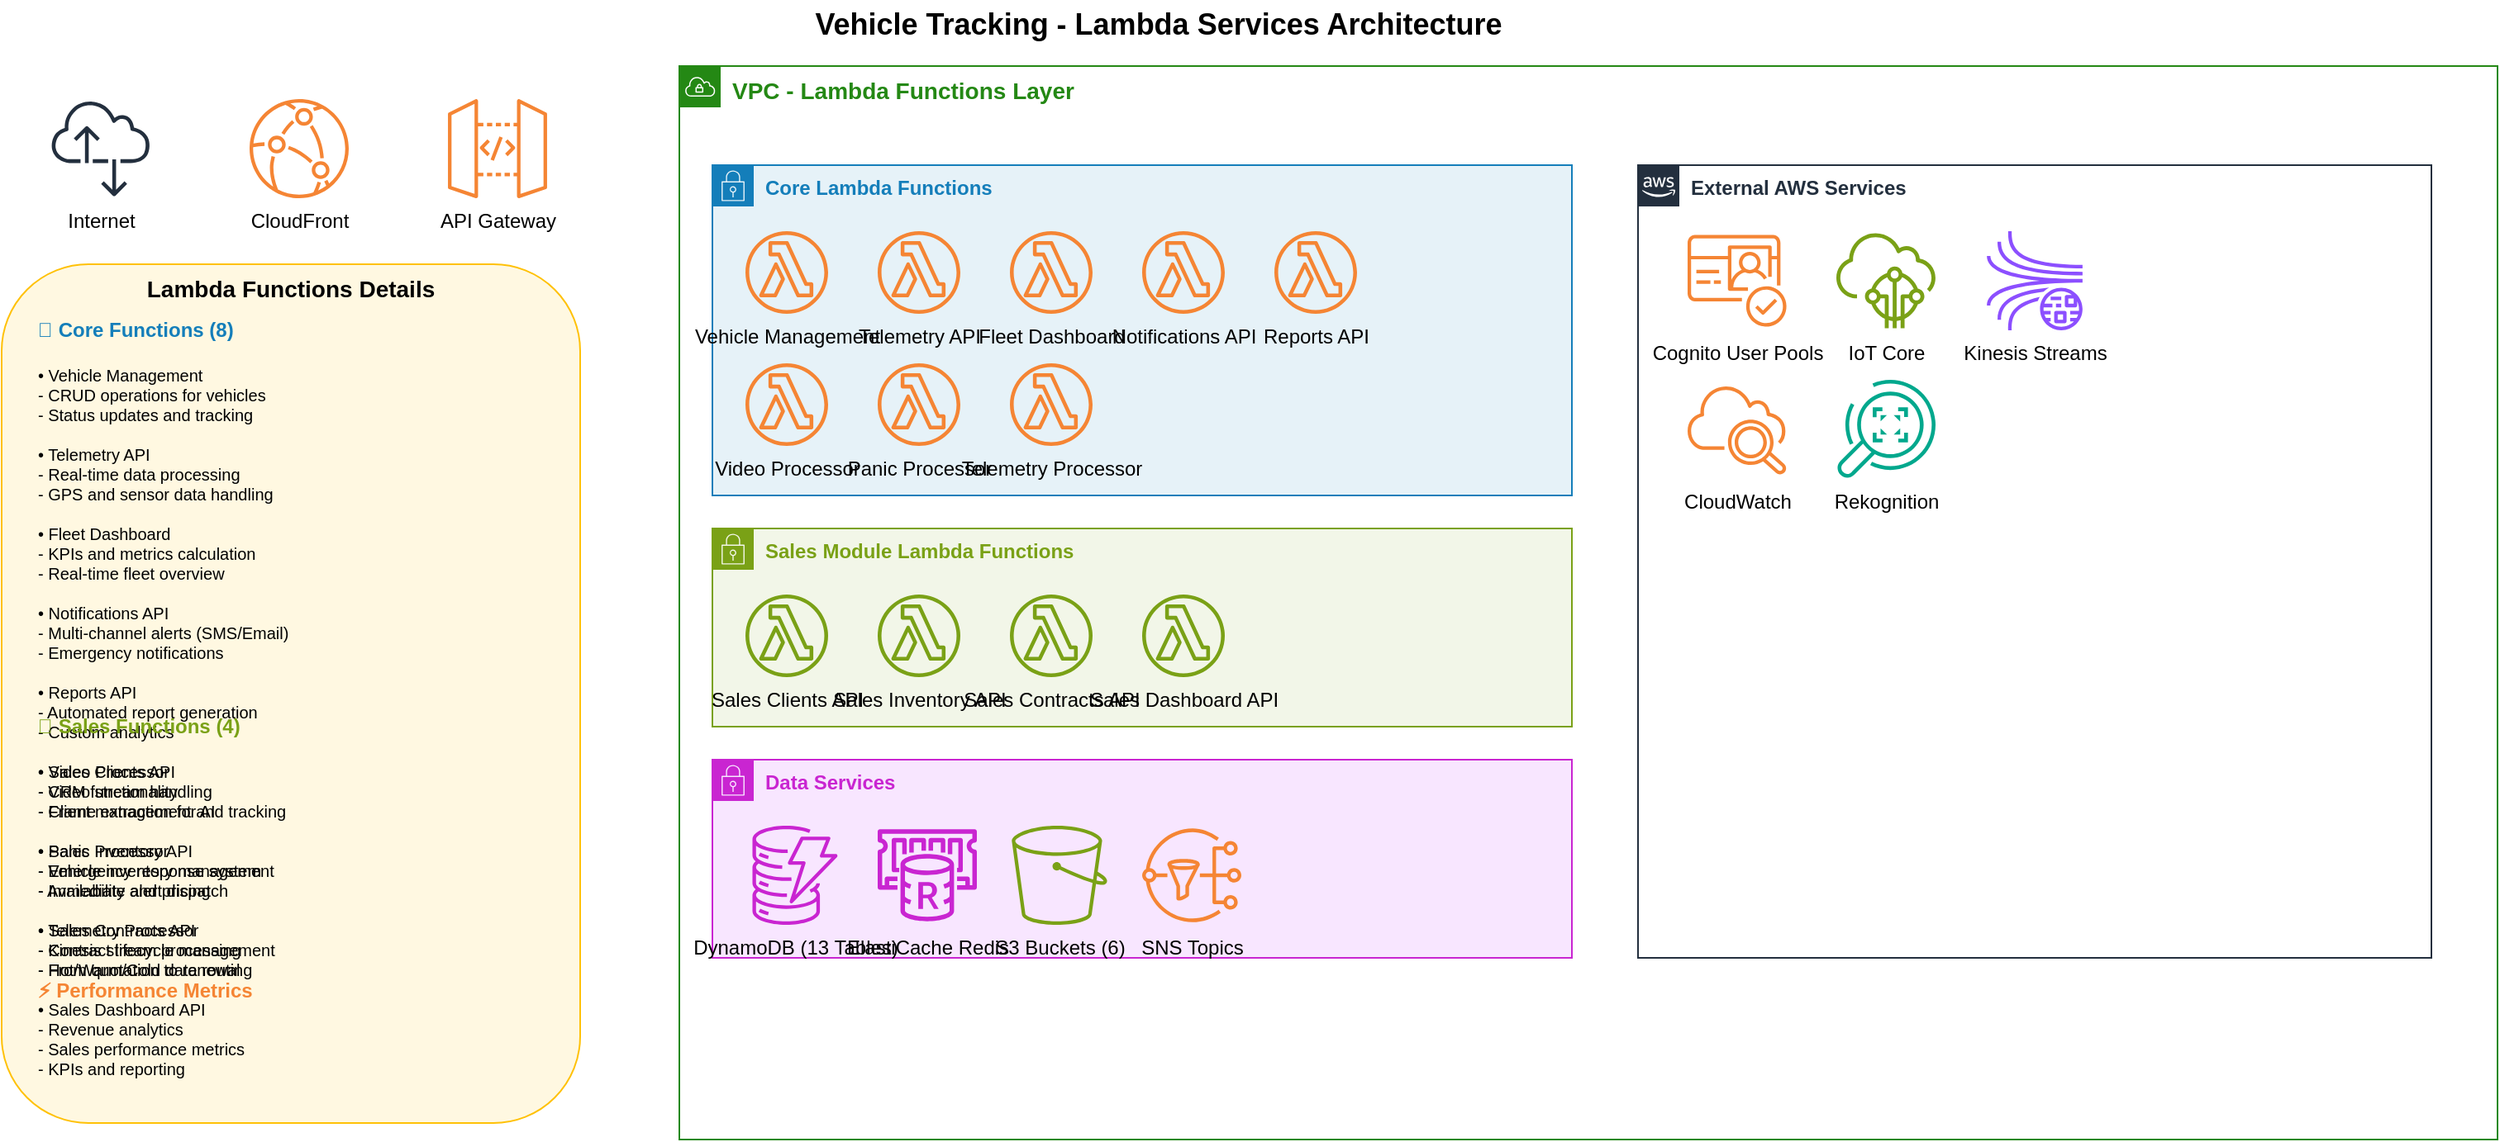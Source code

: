 <?xml version="1.0" encoding="UTF-8"?>
<mxfile version="24.7.6">
  <diagram name="AWS Lambda Services Detail" id="lambda-services">
    <mxGraphModel dx="1422" dy="794" grid="1" gridSize="10" guides="1" tooltips="1" connect="1" arrows="1" fold="1" page="1" pageScale="1" pageWidth="1654" pageHeight="1169" math="0" shadow="0">
      <root>
        <mxCell id="0"/>
        <mxCell id="1" parent="0"/>
        
        <mxCell id="title" value="Vehicle Tracking - Lambda Services Architecture" style="text;html=1;strokeColor=none;fillColor=none;align=center;verticalAlign=middle;whiteSpace=wrap;rounded=0;fontSize=18;fontStyle=1;" vertex="1" parent="1">
          <mxGeometry x="500" y="20" width="500" height="30" as="geometry"/>
        </mxCell>
        
        <mxCell id="internet" value="Internet" style="outlineConnect=0;dashed=0;verticalLabelPosition=bottom;verticalAlign=top;align=center;html=1;shape=mxgraph.aws4.internet_alt2;fillColor=#232F3E;gradientColor=none;" vertex="1" parent="1">
          <mxGeometry x="80" y="80" width="60" height="60" as="geometry"/>
        </mxCell>
        
        <mxCell id="cloudfront" value="CloudFront" style="outlineConnect=0;dashed=0;verticalLabelPosition=bottom;verticalAlign=top;align=center;html=1;shape=mxgraph.aws4.cloudfront;fillColor=#F58534;gradientColor=none;" vertex="1" parent="1">
          <mxGeometry x="200" y="80" width="60" height="60" as="geometry"/>
        </mxCell>
        
        <mxCell id="api-gateway" value="API Gateway" style="outlineConnect=0;dashed=0;verticalLabelPosition=bottom;verticalAlign=top;align=center;html=1;shape=mxgraph.aws4.api_gateway;fillColor=#F58534;gradientColor=none;" vertex="1" parent="1">
          <mxGeometry x="320" y="80" width="60" height="60" as="geometry"/>
        </mxCell>
        
        <mxCell id="vpc" value="VPC - Lambda Functions Layer" style="points=[[0,0],[0.25,0],[0.5,0],[0.75,0],[1,0],[1,0.25],[1,0.5],[1,0.75],[1,1],[0.75,1],[0.5,1],[0.25,1],[0,1],[0,0.75],[0,0.5],[0,0.25]];outlineConnect=0;gradientColor=none;html=1;whiteSpace=wrap;fontSize=14;fontStyle=1;container=1;pointerEvents=0;collapsible=0;recursiveResize=0;shape=mxgraph.aws4.group;grIcon=mxgraph.aws4.group_vpc;strokeColor=#248814;fillColor=none;verticalAlign=top;align=left;spacingLeft=30;fontColor=#248814;dashed=0;" vertex="1" parent="1">
          <mxGeometry x="460" y="60" width="1100" height="650" as="geometry"/>
        </mxCell>
        
        <!-- Core Lambda Functions -->
        <mxCell id="core-lambdas" value="Core Lambda Functions" style="points=[[0,0],[0.25,0],[0.5,0],[0.75,0],[1,0],[1,0.25],[1,0.5],[1,0.75],[1,1],[0.75,1],[0.5,1],[0.25,1],[0,1],[0,0.75],[0,0.5],[0,0.25]];outlineConnect=0;gradientColor=none;html=1;whiteSpace=wrap;fontSize=12;fontStyle=1;container=1;pointerEvents=0;collapsible=0;recursiveResize=0;shape=mxgraph.aws4.group;grIcon=mxgraph.aws4.group_security_group;strokeColor=#147EBA;fillColor=#E6F2F8;verticalAlign=top;align=left;spacingLeft=30;fontColor=#147EBA;dashed=0;" vertex="1" parent="1">
          <mxGeometry x="480" y="120" width="520" height="200" as="geometry"/>
        </mxCell>
        
        <mxCell id="vehicle-mgmt" value="Vehicle Management" style="outlineConnect=0;dashed=0;verticalLabelPosition=bottom;verticalAlign=top;align=center;html=1;shape=mxgraph.aws4.lambda_function;fillColor=#F58534;gradientColor=none;" vertex="1" parent="1">
          <mxGeometry x="500" y="160" width="50" height="50" as="geometry"/>
        </mxCell>
        
        <mxCell id="telemetry-api" value="Telemetry API" style="outlineConnect=0;dashed=0;verticalLabelPosition=bottom;verticalAlign=top;align=center;html=1;shape=mxgraph.aws4.lambda_function;fillColor=#F58534;gradientColor=none;" vertex="1" parent="1">
          <mxGeometry x="580" y="160" width="50" height="50" as="geometry"/>
        </mxCell>
        
        <mxCell id="fleet-dashboard" value="Fleet Dashboard" style="outlineConnect=0;dashed=0;verticalLabelPosition=bottom;verticalAlign=top;align=center;html=1;shape=mxgraph.aws4.lambda_function;fillColor=#F58534;gradientColor=none;" vertex="1" parent="1">
          <mxGeometry x="660" y="160" width="50" height="50" as="geometry"/>
        </mxCell>
        
        <mxCell id="notifications-api" value="Notifications API" style="outlineConnect=0;dashed=0;verticalLabelPosition=bottom;verticalAlign=top;align=center;html=1;shape=mxgraph.aws4.lambda_function;fillColor=#F58534;gradientColor=none;" vertex="1" parent="1">
          <mxGeometry x="740" y="160" width="50" height="50" as="geometry"/>
        </mxCell>
        
        <mxCell id="reports-api" value="Reports API" style="outlineConnect=0;dashed=0;verticalLabelPosition=bottom;verticalAlign=top;align=center;html=1;shape=mxgraph.aws4.lambda_function;fillColor=#F58534;gradientColor=none;" vertex="1" parent="1">
          <mxGeometry x="820" y="160" width="50" height="50" as="geometry"/>
        </mxCell>
        
        <mxCell id="video-processor" value="Video Processor" style="outlineConnect=0;dashed=0;verticalLabelPosition=bottom;verticalAlign=top;align=center;html=1;shape=mxgraph.aws4.lambda_function;fillColor=#F58534;gradientColor=none;" vertex="1" parent="1">
          <mxGeometry x="500" y="240" width="50" height="50" as="geometry"/>
        </mxCell>
        
        <mxCell id="panic-processor" value="Panic Processor" style="outlineConnect=0;dashed=0;verticalLabelPosition=bottom;verticalAlign=top;align=center;html=1;shape=mxgraph.aws4.lambda_function;fillColor=#F58534;gradientColor=none;" vertex="1" parent="1">
          <mxGeometry x="580" y="240" width="50" height="50" as="geometry"/>
        </mxCell>
        
        <mxCell id="telemetry-processor" value="Telemetry Processor" style="outlineConnect=0;dashed=0;verticalLabelPosition=bottom;verticalAlign=top;align=center;html=1;shape=mxgraph.aws4.lambda_function;fillColor=#F58534;gradientColor=none;" vertex="1" parent="1">
          <mxGeometry x="660" y="240" width="50" height="50" as="geometry"/>
        </mxCell>
        
        <!-- Sales Lambda Functions -->
        <mxCell id="sales-lambdas" value="Sales Module Lambda Functions" style="points=[[0,0],[0.25,0],[0.5,0],[0.75,0],[1,0],[1,0.25],[1,0.5],[1,0.75],[1,1],[0.75,1],[0.5,1],[0.25,1],[0,1],[0,0.75],[0,0.5],[0,0.25]];outlineConnect=0;gradientColor=none;html=1;whiteSpace=wrap;fontSize=12;fontStyle=1;container=1;pointerEvents=0;collapsible=0;recursiveResize=0;shape=mxgraph.aws4.group;grIcon=mxgraph.aws4.group_security_group;strokeColor=#7AA116;fillColor=#F2F6E8;verticalAlign=top;align=left;spacingLeft=30;fontColor=#7AA116;dashed=0;" vertex="1" parent="1">
          <mxGeometry x="480" y="340" width="520" height="120" as="geometry"/>
        </mxCell>
        
        <mxCell id="sales-clients-api" value="Sales Clients API" style="outlineConnect=0;dashed=0;verticalLabelPosition=bottom;verticalAlign=top;align=center;html=1;shape=mxgraph.aws4.lambda_function;fillColor=#7AA116;gradientColor=none;" vertex="1" parent="1">
          <mxGeometry x="500" y="380" width="50" height="50" as="geometry"/>
        </mxCell>
        
        <mxCell id="sales-inventory-api" value="Sales Inventory API" style="outlineConnect=0;dashed=0;verticalLabelPosition=bottom;verticalAlign=top;align=center;html=1;shape=mxgraph.aws4.lambda_function;fillColor=#7AA116;gradientColor=none;" vertex="1" parent="1">
          <mxGeometry x="580" y="380" width="50" height="50" as="geometry"/>
        </mxCell>
        
        <mxCell id="sales-contracts-api" value="Sales Contracts API" style="outlineConnect=0;dashed=0;verticalLabelPosition=bottom;verticalAlign=top;align=center;html=1;shape=mxgraph.aws4.lambda_function;fillColor=#7AA116;gradientColor=none;" vertex="1" parent="1">
          <mxGeometry x="660" y="380" width="50" height="50" as="geometry"/>
        </mxCell>
        
        <mxCell id="sales-dashboard-api" value="Sales Dashboard API" style="outlineConnect=0;dashed=0;verticalLabelPosition=bottom;verticalAlign=top;align=center;html=1;shape=mxgraph.aws4.lambda_function;fillColor=#7AA116;gradientColor=none;" vertex="1" parent="1">
          <mxGeometry x="740" y="380" width="50" height="50" as="geometry"/>
        </mxCell>
        
        <!-- Data Services -->
        <mxCell id="data-services" value="Data Services" style="points=[[0,0],[0.25,0],[0.5,0],[0.75,0],[1,0],[1,0.25],[1,0.5],[1,0.75],[1,1],[0.75,1],[0.5,1],[0.25,1],[0,1],[0,0.75],[0,0.5],[0,0.25]];outlineConnect=0;gradientColor=none;html=1;whiteSpace=wrap;fontSize=12;fontStyle=1;container=1;pointerEvents=0;collapsible=0;recursiveResize=0;shape=mxgraph.aws4.group;grIcon=mxgraph.aws4.group_security_group;strokeColor=#C925D1;fillColor=#F8E6FF;verticalAlign=top;align=left;spacingLeft=30;fontColor=#C925D1;dashed=0;" vertex="1" parent="1">
          <mxGeometry x="480" y="480" width="520" height="120" as="geometry"/>
        </mxCell>
        
        <mxCell id="dynamodb" value="DynamoDB (13 Tables)" style="outlineConnect=0;dashed=0;verticalLabelPosition=bottom;verticalAlign=top;align=center;html=1;shape=mxgraph.aws4.dynamodb;fillColor=#C925D1;gradientColor=none;" vertex="1" parent="1">
          <mxGeometry x="500" y="520" width="60" height="60" as="geometry"/>
        </mxCell>
        
        <mxCell id="elasticache" value="ElastiCache Redis" style="outlineConnect=0;dashed=0;verticalLabelPosition=bottom;verticalAlign=top;align=center;html=1;shape=mxgraph.aws4.elasticache_for_redis;fillColor=#C925D1;gradientColor=none;" vertex="1" parent="1">
          <mxGeometry x="580" y="520" width="60" height="60" as="geometry"/>
        </mxCell>
        
        <mxCell id="s3" value="S3 Buckets (6)" style="outlineConnect=0;dashed=0;verticalLabelPosition=bottom;verticalAlign=top;align=center;html=1;shape=mxgraph.aws4.s3;fillColor=#7AA116;gradientColor=none;" vertex="1" parent="1">
          <mxGeometry x="660" y="520" width="60" height="60" as="geometry"/>
        </mxCell>
        
        <mxCell id="sns" value="SNS Topics" style="outlineConnect=0;dashed=0;verticalLabelPosition=bottom;verticalAlign=top;align=center;html=1;shape=mxgraph.aws4.sns;fillColor=#F58534;gradientColor=none;" vertex="1" parent="1">
          <mxGeometry x="740" y="520" width="60" height="60" as="geometry"/>
        </mxCell>
        
        <!-- External Services -->
        <mxCell id="external-services" value="External AWS Services" style="points=[[0,0],[0.25,0],[0.5,0],[0.75,0],[1,0],[1,0.25],[1,0.5],[1,0.75],[1,1],[0.75,1],[0.5,1],[0.25,1],[0,1],[0,0.75],[0,0.5],[0,0.25]];outlineConnect=0;gradientColor=none;html=1;whiteSpace=wrap;fontSize=12;fontStyle=1;container=1;pointerEvents=0;collapsible=0;recursiveResize=0;shape=mxgraph.aws4.group;grIcon=mxgraph.aws4.group_aws_cloud_alt;strokeColor=#232F3E;fillColor=none;verticalAlign=top;align=left;spacingLeft=30;fontColor=#232F3E;dashed=0;" vertex="1" parent="1">
          <mxGeometry x="1040" y="120" width="480" height="480" as="geometry"/>
        </mxCell>
        
        <mxCell id="cognito" value="Cognito User Pools" style="outlineConnect=0;dashed=0;verticalLabelPosition=bottom;verticalAlign=top;align=center;html=1;shape=mxgraph.aws4.cognito;fillColor=#F58534;gradientColor=none;" vertex="1" parent="1">
          <mxGeometry x="1070" y="160" width="60" height="60" as="geometry"/>
        </mxCell>
        
        <mxCell id="iot-core" value="IoT Core" style="outlineConnect=0;dashed=0;verticalLabelPosition=bottom;verticalAlign=top;align=center;html=1;shape=mxgraph.aws4.iot_core;fillColor=#7AA116;gradientColor=none;" vertex="1" parent="1">
          <mxGeometry x="1160" y="160" width="60" height="60" as="geometry"/>
        </mxCell>
        
        <mxCell id="kinesis" value="Kinesis Streams" style="outlineConnect=0;dashed=0;verticalLabelPosition=bottom;verticalAlign=top;align=center;html=1;shape=mxgraph.aws4.kinesis_data_streams;fillColor=#8C4FFF;gradientColor=none;" vertex="1" parent="1">
          <mxGeometry x="1250" y="160" width="60" height="60" as="geometry"/>
        </mxCell>
        
        <mxCell id="cloudwatch" value="CloudWatch" style="outlineConnect=0;dashed=0;verticalLabelPosition=bottom;verticalAlign=top;align=center;html=1;shape=mxgraph.aws4.cloudwatch_2;fillColor=#F58534;gradientColor=none;" vertex="1" parent="1">
          <mxGeometry x="1070" y="250" width="60" height="60" as="geometry"/>
        </mxCell>
        
        <mxCell id="rekognition" value="Rekognition" style="outlineConnect=0;dashed=0;verticalLabelPosition=bottom;verticalAlign=top;align=center;html=1;shape=mxgraph.aws4.rekognition;fillColor=#01A88D;gradientColor=none;" vertex="1" parent="1">
          <mxGeometry x="1160" y="250" width="60" height="60" as="geometry"/>
        </mxCell>
        
        <!-- Lambda Function Details -->
        <mxCell id="lambda-details" value="Lambda Functions Details" style="rounded=1;whiteSpace=wrap;html=1;fillColor=#FFF8E1;strokeColor=#FFC107;verticalAlign=top;fontSize=14;fontStyle=1;" vertex="1" parent="1">
          <mxGeometry x="50" y="180" width="350" height="520" as="geometry"/>
        </mxCell>
        
        <mxCell id="core-functions-title" value="🔧 Core Functions (8)" style="text;html=1;strokeColor=none;fillColor=none;align=left;verticalAlign=middle;whiteSpace=wrap;rounded=0;fontSize=12;fontStyle=1;fontColor=#147EBA;" vertex="1" parent="1">
          <mxGeometry x="70" y="210" width="200" height="20" as="geometry"/>
        </mxCell>
        
        <mxCell id="core-functions-text" value="• Vehicle Management&#xa;  - CRUD operations for vehicles&#xa;  - Status updates and tracking&#xa;&#xa;• Telemetry API&#xa;  - Real-time data processing&#xa;  - GPS and sensor data handling&#xa;&#xa;• Fleet Dashboard&#xa;  - KPIs and metrics calculation&#xa;  - Real-time fleet overview&#xa;&#xa;• Notifications API&#xa;  - Multi-channel alerts (SMS/Email)&#xa;  - Emergency notifications&#xa;&#xa;• Reports API&#xa;  - Automated report generation&#xa;  - Custom analytics&#xa;&#xa;• Video Processor&#xa;  - Video stream handling&#xa;  - Frame extraction for AI&#xa;&#xa;• Panic Processor&#xa;  - Emergency response system&#xa;  - Immediate alert dispatch&#xa;&#xa;• Telemetry Processor&#xa;  - Kinesis stream processing&#xa;  - Hot/Warm/Cold data routing" style="text;html=1;strokeColor=none;fillColor=none;align=left;verticalAlign=top;whiteSpace=wrap;rounded=0;fontSize=10;" vertex="1" parent="1">
          <mxGeometry x="70" y="235" width="320" height="200" as="geometry"/>
        </mxCell>
        
        <mxCell id="sales-functions-title" value="💼 Sales Functions (4)" style="text;html=1;strokeColor=none;fillColor=none;align=left;verticalAlign=middle;whiteSpace=wrap;rounded=0;fontSize=12;fontStyle=1;fontColor=#7AA116;" vertex="1" parent="1">
          <mxGeometry x="70" y="450" width="200" height="20" as="geometry"/>
        </mxCell>
        
        <mxCell id="sales-functions-text" value="• Sales Clients API&#xa;  - CRM functionality&#xa;  - Client management and tracking&#xa;&#xa;• Sales Inventory API&#xa;  - Vehicle inventory management&#xa;  - Availability and pricing&#xa;&#xa;• Sales Contracts API&#xa;  - Contract lifecycle management&#xa;  - From quotation to renewal&#xa;&#xa;• Sales Dashboard API&#xa;  - Revenue analytics&#xa;  - Sales performance metrics&#xa;  - KPIs and reporting" style="text;html=1;strokeColor=none;fillColor=none;align=left;verticalAlign=top;whiteSpace=wrap;rounded=0;fontSize=10;" vertex="1" parent="1">
          <mxGeometry x="70" y="475" width="320" height="120" as="geometry"/>
        </mxCell>
        
        <mxCell id="performance-title" value="⚡ Performance Metrics" style="text;html=1;strokeColor=none;fillColor=none;align=left;verticalAlign=middle;whiteSpace=wrap;rounded=0;fontSize=12;fontStyle=1;fontColor=#F58534;" vertex="1" parent="1">
          <mxGeometry x="70" y="610" width="200" height="20" as="geometry"/>
        </mxCell>
        
        <mxCell id="performance-text" value="• Memory: 128-256 MB per function&#xa;• Timeout: 30-300 seconds&#xa;• Runtime: Python 3.9&#xa;• Concurrent executions: Auto-scaling&#xa;• Cold start: <1 second&#xa;• Average duration: <200ms&#xa;• Error rate: <0.1%&#xa;• Cost: ~$10/month for all functions" style="text;html=1;strokeColor=none;fillColor=none;align=left;verticalAlign=top;whiteSpace=wrap;rounded=0;fontSize=10;" vertex="1" parent="1">
          <mxGeometry x="70" y="635" width="320" height="60" as="geometry"/>
        </mxCell>
        
        <!-- Connection Arrows -->
        <mxCell id="arrow1" style="edgeStyle=orthogonalEdgeStyle;rounded=0;orthogonalLoop=1;jettySize=auto;html=1;strokeWidth=2;strokeColor=#232F3E;" edge="1" parent="1" source="internet" target="cloudfront">
          <mxGeometry relative="1" as="geometry"/>
        </mxCell>
        
        <mxCell id="arrow2" style="edgeStyle=orthogonalEdgeStyle;rounded=0;orthogonalLoop=1;jettySize=auto;html=1;strokeWidth=2;strokeColor=#F58534;" edge="1" parent="1" source="cloudfront" target="api-gateway">
          <mxGeometry relative="1" as="geometry"/>
        </mxCell>
        
        <mxCell id="arrow3" style="edgeStyle=orthogonalEdgeStyle;rounded=0;orthogonalLoop=1;jettySize=auto;html=1;strokeWidth=2;strokeColor=#F58534;" edge="1" parent="1" source="api-gateway" target="vehicle-mgmt">
          <mxGeometry relative="1" as="geometry"/>
        </mxCell>
        
        <mxCell id="arrow4" style="edgeStyle=orthogonalEdgeStyle;rounded=0;orthogonalLoop=1;jettySize=auto;html=1;strokeWidth=2;strokeColor=#F58534;" edge="1" parent="1" source="api-gateway" target="telemetry-api">
          <mxGeometry relative="1" as="geometry"/>
        </mxCell>
        
        <mxCell id="arrow5" style="edgeStyle=orthogonalEdgeStyle;rounded=0;orthogonalLoop=1;jettySize=auto;html=1;strokeWidth=2;strokeColor=#7AA116;" edge="1" parent="1" source="api-gateway" target="sales-clients-api">
          <mxGeometry relative="1" as="geometry"/>
        </mxCell>
        
        <mxCell id="arrow6" style="edgeStyle=orthogonalEdgeStyle;rounded=0;orthogonalLoop=1;jettySize=auto;html=1;strokeWidth=2;strokeColor=#C925D1;" edge="1" parent="1" source="vehicle-mgmt" target="dynamodb">
          <mxGeometry relative="1" as="geometry"/>
        </mxCell>
        
        <mxCell id="arrow7" style="edgeStyle=orthogonalEdgeStyle;rounded=0;orthogonalLoop=1;jettySize=auto;html=1;strokeWidth=2;strokeColor=#C925D1;" edge="1" parent="1" source="telemetry-api" target="elasticache">
          <mxGeometry relative="1" as="geometry"/>
        </mxCell>
        
        <mxCell id="arrow8" style="edgeStyle=orthogonalEdgeStyle;rounded=0;orthogonalLoop=1;jettySize=auto;html=1;strokeWidth=2;strokeColor=#7AA116;" edge="1" parent="1" source="sales-clients-api" target="dynamodb">
          <mxGeometry relative="1" as="geometry"/>
        </mxCell>
        
        <mxCell id="arrow9" style="edgeStyle=orthogonalEdgeStyle;rounded=0;orthogonalLoop=1;jettySize=auto;html=1;strokeWidth=2;strokeColor=#7AA116;" edge="1" parent="1" source="video-processor" target="s3">
          <mxGeometry relative="1" as="geometry"/>
        </mxCell>
        
        <mxCell id="arrow10" style="edgeStyle=orthogonalEdgeStyle;rounded=0;orthogonalLoop=1;jettySize=auto;html=1;strokeWidth=2;strokeColor=#F58534;" edge="1" parent="1" source="panic-processor" target="sns">
          <mxGeometry relative="1" as="geometry"/>
        </mxCell>
        
        <mxCell id="arrow11" style="edgeStyle=orthogonalEdgeStyle;rounded=0;orthogonalLoop=1;jettySize=auto;html=1;strokeWidth=2;strokeColor=#8C4FFF;" edge="1" parent="1" source="kinesis" target="telemetry-processor">
          <mxGeometry relative="1" as="geometry"/>
        </mxCell>
        
        <mxCell id="arrow12" style="edgeStyle=orthogonalEdgeStyle;rounded=0;orthogonalLoop=1;jettySize=auto;html=1;strokeWidth=2;strokeColor=#01A88D;" edge="1" parent="1" source="video-processor" target="rekognition">
          <mxGeometry relative="1" as="geometry"/>
        </mxCell>
        
        <!-- Labels -->
        <mxCell id="api-label" value="REST API Calls" style="text;html=1;strokeColor=none;fillColor=none;align=center;verticalAlign=middle;whiteSpace=wrap;rounded=0;fontSize=9;fontColor=#F58534;fontStyle=2;" vertex="1" parent="1">
          <mxGeometry x="380" y="60" width="70" height="15" as="geometry"/>
        </mxCell>
        
        <mxCell id="data-label" value="Database Operations" style="text;html=1;strokeColor=none;fillColor=none;align=center;verticalAlign=middle;whiteSpace=wrap;rounded=0;fontSize=9;fontColor=#C925D1;fontStyle=2;" vertex="1" parent="1">
          <mxGeometry x="520" y="460" width="90" height="15" as="geometry"/>
        </mxCell>
        
        <mxCell id="stream-label" value="Stream Processing" style="text;html=1;strokeColor=none;fillColor=none;align=center;verticalAlign=middle;whiteSpace=wrap;rounded=0;fontSize=9;fontColor=#8C4FFF;fontStyle=2;" vertex="1" parent="1">
          <mxGeometry x="1150" y="140" width="80" height="15" as="geometry"/>
        </mxCell>
        
        <mxCell id="ai-label" value="AI Processing" style="text;html=1;strokeColor=none;fillColor=none;align=center;verticalAlign=middle;whiteSpace=wrap;rounded=0;fontSize=9;fontColor=#01A88D;fontStyle=2;" vertex="1" parent="1">
          <mxGeometry x="1000" y="280" width="70" height="15" as="geometry"/>
        </mxCell>
        
      </root>
    </mxGraphModel>
  </diagram>
</mxfile>
